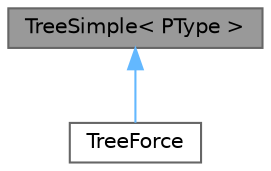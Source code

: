 digraph "TreeSimple&lt; PType &gt;"
{
 // LATEX_PDF_SIZE
  bgcolor="transparent";
  edge [fontname=Helvetica,fontsize=10,labelfontname=Helvetica,labelfontsize=10];
  node [fontname=Helvetica,fontsize=10,shape=box,height=0.2,width=0.4];
  Node1 [id="Node000001",label="TreeSimple\< PType \>",height=0.2,width=0.4,color="gray40", fillcolor="grey60", style="filled", fontcolor="black",tooltip="A C++ class wrapper for the bianary treeNB used in the Nbody force calculation, but also useful for g..."];
  Node1 -> Node2 [id="edge2_Node000001_Node000002",dir="back",color="steelblue1",style="solid",tooltip=" "];
  Node2 [id="Node000002",label="TreeForce",height=0.2,width=0.4,color="gray40", fillcolor="white", style="filled",URL="$class_tree_force.html",tooltip="Object used to calculate the force or deflection caused by a collection of \"particles\" by the tree me..."];
}
